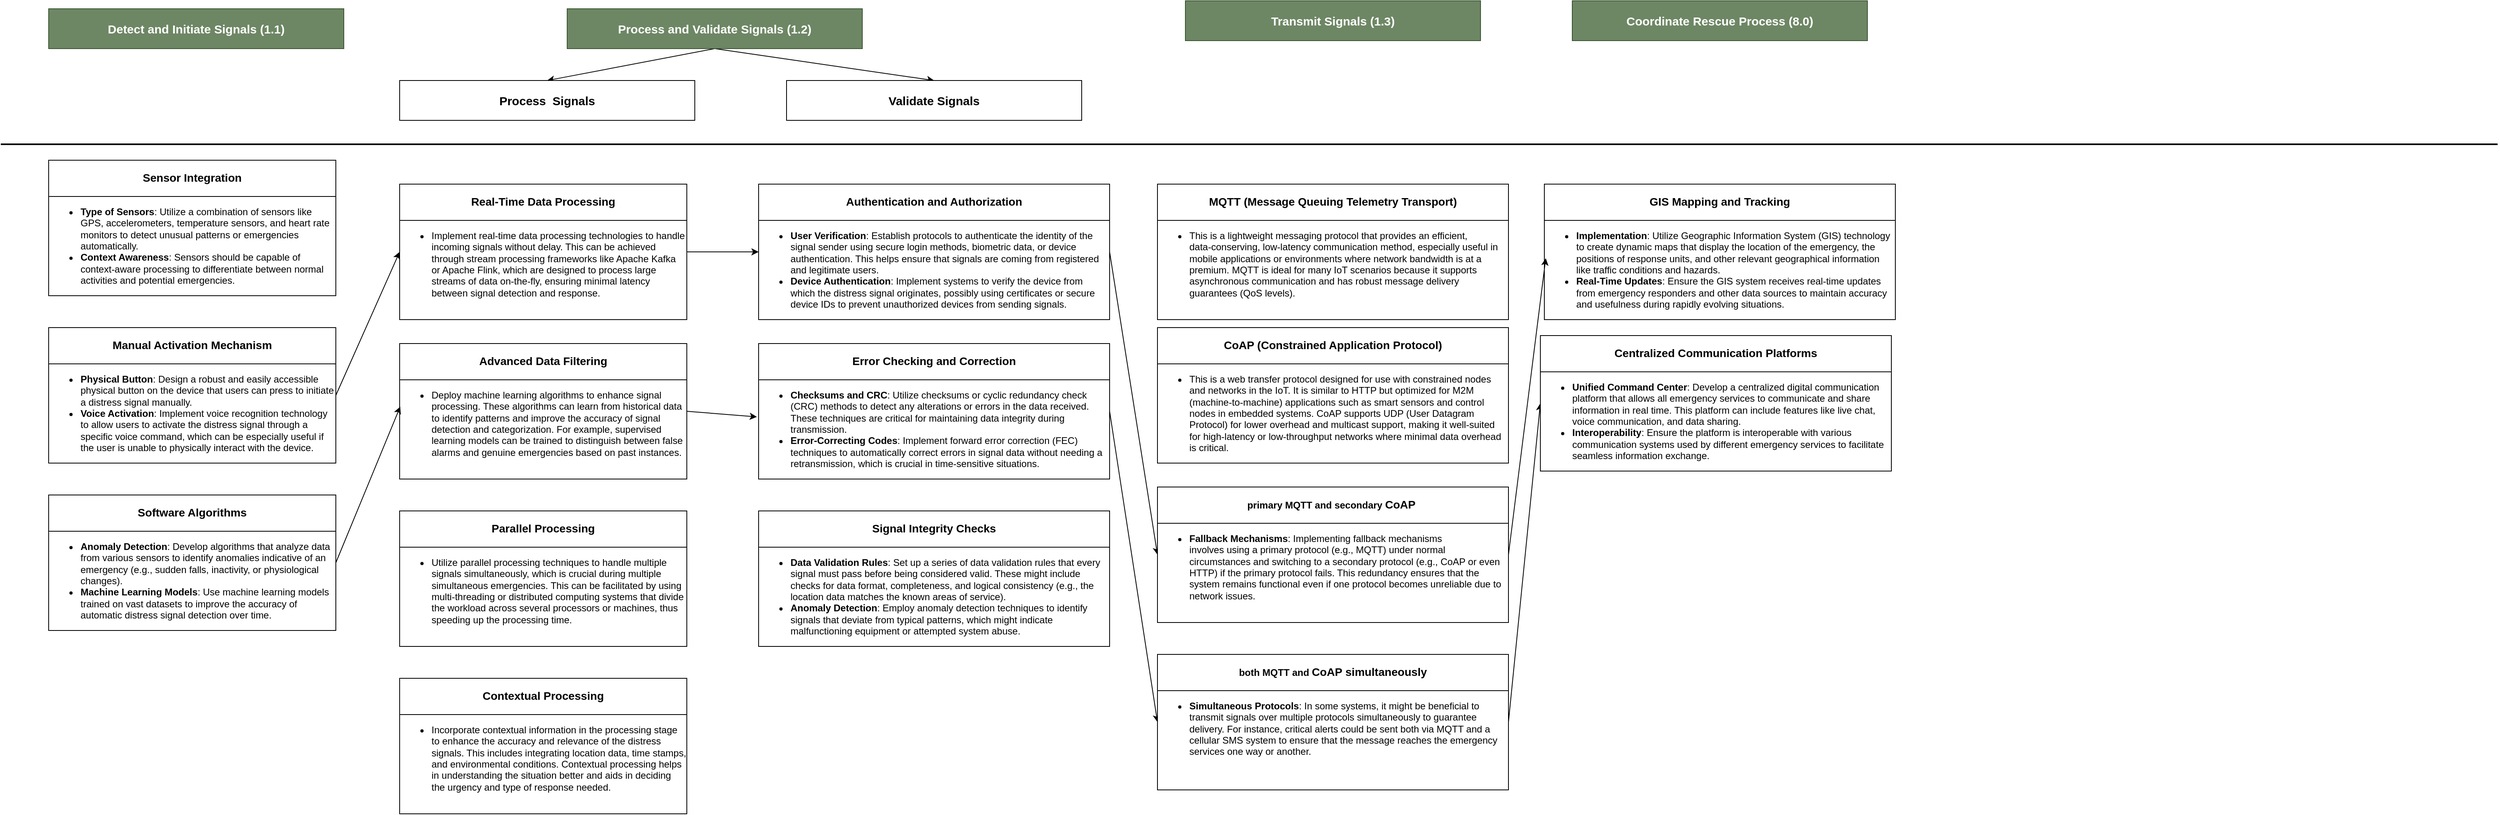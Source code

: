 <mxfile version="24.3.1" type="github">
  <diagram name="Page-1" id="fyQJrKO3HGvpboNa-rPu">
    <mxGraphModel dx="5030" dy="1114" grid="1" gridSize="10" guides="1" tooltips="1" connect="1" arrows="1" fold="1" page="1" pageScale="1" pageWidth="2336" pageHeight="1654" math="0" shadow="0">
      <root>
        <mxCell id="0" />
        <mxCell id="1" parent="0" />
        <mxCell id="Rn9gUrKCNcuoDYYOBClU-2" value="&lt;strong style=&quot;font-size: 15px;&quot;&gt;Detect and Initiate Signals (1.1)&lt;/strong&gt;" style="whiteSpace=wrap;html=1;align=center;fontSize=15;fillColor=#6d8764;fontColor=#ffffff;strokeColor=#3A5431;" vertex="1" parent="1">
          <mxGeometry x="-140" y="100" width="370" height="50" as="geometry" />
        </mxCell>
        <mxCell id="Rn9gUrKCNcuoDYYOBClU-6" value="" style="endArrow=none;html=1;rounded=0;strokeWidth=2;" edge="1" parent="1">
          <mxGeometry relative="1" as="geometry">
            <mxPoint x="-200" y="270" as="sourcePoint" />
            <mxPoint x="2930" y="270" as="targetPoint" />
          </mxGeometry>
        </mxCell>
        <mxCell id="Rn9gUrKCNcuoDYYOBClU-21" value="&lt;h3 style=&quot;text-align: center;&quot;&gt;Sensor Integration&lt;/h3&gt;&lt;hr size=&quot;1&quot; style=&quot;border-style:solid;&quot;&gt;&lt;ul&gt;&lt;li&gt;&lt;strong&gt;&lt;strong style=&quot;background-color: initial;&quot;&gt;Type of Sensors&lt;/strong&gt;&lt;span style=&quot;background-color: initial; font-weight: normal;&quot;&gt;: Utilize a combination of sensors like GPS, accelerometers, temperature sensors, and heart rate monitors to detect unusual patterns or emergencies automatically.&lt;/span&gt;&lt;br&gt;&lt;/strong&gt;&lt;/li&gt;&lt;li&gt;&lt;strong&gt;Context Awareness&lt;/strong&gt;: Sensors should be capable of context-aware processing to differentiate between normal activities and potential emergencies.&lt;/li&gt;&lt;/ul&gt;" style="verticalAlign=top;align=left;overflow=fill;html=1;whiteSpace=wrap;" vertex="1" parent="1">
          <mxGeometry x="-140" y="290" width="360" height="170" as="geometry" />
        </mxCell>
        <mxCell id="Rn9gUrKCNcuoDYYOBClU-48" style="edgeStyle=none;rounded=0;orthogonalLoop=1;jettySize=auto;html=1;exitX=1;exitY=0.5;exitDx=0;exitDy=0;entryX=0;entryY=0.5;entryDx=0;entryDy=0;" edge="1" parent="1" source="Rn9gUrKCNcuoDYYOBClU-22" target="Rn9gUrKCNcuoDYYOBClU-28">
          <mxGeometry relative="1" as="geometry">
            <mxPoint x="300" y="660" as="targetPoint" />
          </mxGeometry>
        </mxCell>
        <mxCell id="Rn9gUrKCNcuoDYYOBClU-22" value="&lt;h3 style=&quot;text-align: center;&quot;&gt;Manual Activation Mechanism&lt;/h3&gt;&lt;hr size=&quot;1&quot; style=&quot;border-style:solid;&quot;&gt;&lt;ul&gt;&lt;li&gt;&lt;strong&gt;Physical Button&lt;/strong&gt;: Design a robust and easily accessible physical button on the device that users can press to initiate a distress signal manually.&lt;/li&gt;&lt;li&gt;&lt;strong&gt;Voice Activation&lt;/strong&gt;: Implement voice recognition technology to allow users to activate the distress signal through a specific voice command, which can be especially useful if the user is unable to physically interact with the device.&lt;/li&gt;&lt;/ul&gt;" style="verticalAlign=top;align=left;overflow=fill;html=1;whiteSpace=wrap;" vertex="1" parent="1">
          <mxGeometry x="-140" y="500" width="360" height="170" as="geometry" />
        </mxCell>
        <mxCell id="Rn9gUrKCNcuoDYYOBClU-24" value="&lt;h3 style=&quot;text-align: center;&quot;&gt;Software Algorithms&lt;/h3&gt;&lt;hr size=&quot;1&quot; style=&quot;border-style:solid;&quot;&gt;&lt;ul&gt;&lt;li&gt;&lt;strong&gt;Anomaly Detection&lt;/strong&gt;: Develop algorithms that analyze data from various sensors to identify anomalies indicative of an emergency (e.g., sudden falls, inactivity, or physiological changes).&lt;/li&gt;&lt;li&gt;&lt;strong&gt;Machine Learning Models&lt;/strong&gt;: Use machine learning models trained on vast datasets to improve the accuracy of automatic distress signal detection over time.&lt;/li&gt;&lt;/ul&gt;" style="verticalAlign=top;align=left;overflow=fill;html=1;whiteSpace=wrap;" vertex="1" parent="1">
          <mxGeometry x="-140" y="710" width="360" height="170" as="geometry" />
        </mxCell>
        <mxCell id="Rn9gUrKCNcuoDYYOBClU-44" style="edgeStyle=none;rounded=0;orthogonalLoop=1;jettySize=auto;html=1;exitX=0.5;exitY=1;exitDx=0;exitDy=0;entryX=0.5;entryY=0;entryDx=0;entryDy=0;" edge="1" parent="1" source="Rn9gUrKCNcuoDYYOBClU-25" target="Rn9gUrKCNcuoDYYOBClU-43">
          <mxGeometry relative="1" as="geometry" />
        </mxCell>
        <mxCell id="Rn9gUrKCNcuoDYYOBClU-45" style="edgeStyle=none;rounded=0;orthogonalLoop=1;jettySize=auto;html=1;exitX=0.5;exitY=1;exitDx=0;exitDy=0;entryX=0.5;entryY=0;entryDx=0;entryDy=0;" edge="1" parent="1" source="Rn9gUrKCNcuoDYYOBClU-25" target="Rn9gUrKCNcuoDYYOBClU-42">
          <mxGeometry relative="1" as="geometry" />
        </mxCell>
        <mxCell id="Rn9gUrKCNcuoDYYOBClU-25" value="&lt;strong style=&quot;font-size: 15px;&quot;&gt;Process and Validate Signals (1.2)&lt;/strong&gt;" style="whiteSpace=wrap;html=1;align=center;fontSize=15;fillColor=#6d8764;fontColor=#ffffff;strokeColor=#3A5431;" vertex="1" parent="1">
          <mxGeometry x="510" y="100" width="370" height="50" as="geometry" />
        </mxCell>
        <mxCell id="Rn9gUrKCNcuoDYYOBClU-26" value="&lt;strong style=&quot;font-size: 15px;&quot;&gt;Transmit Signals (1.3)&lt;/strong&gt;" style="whiteSpace=wrap;html=1;align=center;fontSize=15;fillColor=#6d8764;fontColor=#ffffff;strokeColor=#3A5431;" vertex="1" parent="1">
          <mxGeometry x="1285" y="90" width="370" height="50" as="geometry" />
        </mxCell>
        <mxCell id="Rn9gUrKCNcuoDYYOBClU-27" value="&lt;strong style=&quot;font-size: 15px;&quot;&gt;Coordinate Rescue Process (8.0)&lt;/strong&gt;" style="whiteSpace=wrap;html=1;align=center;fontSize=15;fillColor=#6d8764;fontColor=#ffffff;strokeColor=#3A5431;" vertex="1" parent="1">
          <mxGeometry x="1770" y="90" width="370" height="50" as="geometry" />
        </mxCell>
        <mxCell id="Rn9gUrKCNcuoDYYOBClU-51" style="edgeStyle=none;rounded=0;orthogonalLoop=1;jettySize=auto;html=1;exitX=1;exitY=0.5;exitDx=0;exitDy=0;entryX=0;entryY=0.5;entryDx=0;entryDy=0;" edge="1" parent="1" source="Rn9gUrKCNcuoDYYOBClU-28" target="Rn9gUrKCNcuoDYYOBClU-32">
          <mxGeometry relative="1" as="geometry" />
        </mxCell>
        <mxCell id="Rn9gUrKCNcuoDYYOBClU-28" value="&lt;h3 style=&quot;text-align: center;&quot;&gt;&lt;strong&gt;Real-Time Data Processing&lt;/strong&gt;&lt;/h3&gt;&lt;hr size=&quot;1&quot; style=&quot;border-style:solid;&quot;&gt;&lt;ul&gt;&lt;li&gt;Implement real-time data processing technologies to handle incoming signals without delay. This can be achieved through stream processing frameworks like Apache Kafka or Apache Flink, which are designed to process large streams of data on-the-fly, ensuring minimal latency between signal detection and response.&lt;br&gt;&lt;/li&gt;&lt;/ul&gt;" style="verticalAlign=top;align=left;overflow=fill;html=1;whiteSpace=wrap;" vertex="1" parent="1">
          <mxGeometry x="300" y="320" width="360" height="170" as="geometry" />
        </mxCell>
        <mxCell id="Rn9gUrKCNcuoDYYOBClU-29" value="&lt;h3 style=&quot;text-align: center;&quot;&gt;&lt;strong&gt;Advanced Data Filtering&lt;/strong&gt;&lt;/h3&gt;&lt;hr size=&quot;1&quot; style=&quot;border-style:solid;&quot;&gt;&lt;ul&gt;&lt;li&gt;Deploy machine learning algorithms to enhance signal processing. These algorithms can learn from historical data to identify patterns and improve the accuracy of signal detection and categorization. For example, supervised learning models can be trained to distinguish between false alarms and genuine emergencies based on past instances.&lt;br&gt;&lt;/li&gt;&lt;/ul&gt;" style="verticalAlign=top;align=left;overflow=fill;html=1;whiteSpace=wrap;" vertex="1" parent="1">
          <mxGeometry x="300" y="520" width="360" height="170" as="geometry" />
        </mxCell>
        <mxCell id="Rn9gUrKCNcuoDYYOBClU-30" value="&lt;h3 style=&quot;text-align: center;&quot;&gt;&lt;strong&gt;Parallel Processing&lt;/strong&gt;&lt;/h3&gt;&lt;hr size=&quot;1&quot; style=&quot;border-style:solid;&quot;&gt;&lt;ul&gt;&lt;li&gt;Utilize parallel processing techniques to handle multiple signals simultaneously, which is crucial during multiple simultaneous emergencies. This can be facilitated by using multi-threading or distributed computing systems that divide the workload across several processors or machines, thus speeding up the processing time.&lt;br&gt;&lt;/li&gt;&lt;/ul&gt;" style="verticalAlign=top;align=left;overflow=fill;html=1;whiteSpace=wrap;" vertex="1" parent="1">
          <mxGeometry x="300" y="730" width="360" height="170" as="geometry" />
        </mxCell>
        <mxCell id="Rn9gUrKCNcuoDYYOBClU-31" value="&lt;h3 style=&quot;text-align: center;&quot;&gt;&lt;strong&gt;Contextual Processing&lt;/strong&gt;&lt;/h3&gt;&lt;hr size=&quot;1&quot; style=&quot;border-style:solid;&quot;&gt;&lt;ul&gt;&lt;li&gt;Incorporate contextual information in the processing stage to enhance the accuracy and relevance of the distress signals. This includes integrating location data, time stamps, and environmental conditions. Contextual processing helps in understanding the situation better and aids in deciding the urgency and type of response needed.&lt;br&gt;&lt;/li&gt;&lt;/ul&gt;" style="verticalAlign=top;align=left;overflow=fill;html=1;whiteSpace=wrap;" vertex="1" parent="1">
          <mxGeometry x="300" y="940" width="360" height="170" as="geometry" />
        </mxCell>
        <mxCell id="Rn9gUrKCNcuoDYYOBClU-53" style="edgeStyle=none;rounded=0;orthogonalLoop=1;jettySize=auto;html=1;exitX=1;exitY=0.5;exitDx=0;exitDy=0;entryX=0;entryY=0.5;entryDx=0;entryDy=0;" edge="1" parent="1" source="Rn9gUrKCNcuoDYYOBClU-32" target="Rn9gUrKCNcuoDYYOBClU-40">
          <mxGeometry relative="1" as="geometry" />
        </mxCell>
        <mxCell id="Rn9gUrKCNcuoDYYOBClU-32" value="&lt;h3 style=&quot;text-align: center;&quot;&gt;&lt;strong&gt;Authentication and Authorization&lt;/strong&gt;&lt;/h3&gt;&lt;hr size=&quot;1&quot; style=&quot;border-style:solid;&quot;&gt;&lt;ul&gt;&lt;li&gt;&lt;strong&gt;User Verification&lt;/strong&gt;: Establish protocols to authenticate the identity of the signal sender using secure login methods, biometric data, or device authentication. This helps ensure that signals are coming from registered and legitimate users.&lt;/li&gt;&lt;li&gt;&lt;strong&gt;Device Authentication&lt;/strong&gt;: Implement systems to verify the device from which the distress signal originates, possibly using certificates or secure device IDs to prevent unauthorized devices from sending signals.&lt;/li&gt;&lt;/ul&gt;" style="verticalAlign=top;align=left;overflow=fill;html=1;whiteSpace=wrap;" vertex="1" parent="1">
          <mxGeometry x="750" y="320" width="440" height="170" as="geometry" />
        </mxCell>
        <mxCell id="Rn9gUrKCNcuoDYYOBClU-52" style="edgeStyle=none;rounded=0;orthogonalLoop=1;jettySize=auto;html=1;exitX=1;exitY=0.5;exitDx=0;exitDy=0;entryX=0;entryY=0.5;entryDx=0;entryDy=0;" edge="1" parent="1" source="Rn9gUrKCNcuoDYYOBClU-33" target="Rn9gUrKCNcuoDYYOBClU-41">
          <mxGeometry relative="1" as="geometry" />
        </mxCell>
        <mxCell id="Rn9gUrKCNcuoDYYOBClU-33" value="&lt;h3 style=&quot;text-align: center;&quot;&gt;&lt;strong&gt;Error Checking and Correction&lt;/strong&gt;&lt;/h3&gt;&lt;hr size=&quot;1&quot; style=&quot;border-style:solid;&quot;&gt;&lt;ul&gt;&lt;li&gt;&lt;strong&gt;Checksums and CRC&lt;/strong&gt;: Utilize checksums or cyclic redundancy check (CRC) methods to detect any alterations or errors in the data received. These techniques are critical for maintaining data integrity during transmission.&lt;/li&gt;&lt;li&gt;&lt;strong&gt;Error-Correcting Codes&lt;/strong&gt;: Implement forward error correction (FEC) techniques to automatically correct errors in signal data without needing a retransmission, which is crucial in time-sensitive situations.&lt;/li&gt;&lt;/ul&gt;" style="verticalAlign=top;align=left;overflow=fill;html=1;whiteSpace=wrap;" vertex="1" parent="1">
          <mxGeometry x="750" y="520" width="440" height="170" as="geometry" />
        </mxCell>
        <mxCell id="Rn9gUrKCNcuoDYYOBClU-34" value="&lt;h3 style=&quot;text-align: center;&quot;&gt;&lt;strong&gt;Signal Integrity Checks&lt;/strong&gt;&lt;/h3&gt;&lt;hr size=&quot;1&quot; style=&quot;border-style:solid;&quot;&gt;&lt;ul&gt;&lt;li&gt;&lt;strong&gt;Data Validation Rules&lt;/strong&gt;: Set up a series of data validation rules that every signal must pass before being considered valid. These might include checks for data format, completeness, and logical consistency (e.g., the location data matches the known areas of service).&lt;/li&gt;&lt;li&gt;&lt;strong&gt;Anomaly Detection&lt;/strong&gt;: Employ anomaly detection techniques to identify signals that deviate from typical patterns, which might indicate malfunctioning equipment or attempted system abuse.&lt;/li&gt;&lt;/ul&gt;" style="verticalAlign=top;align=left;overflow=fill;html=1;whiteSpace=wrap;" vertex="1" parent="1">
          <mxGeometry x="750" y="730" width="440" height="170" as="geometry" />
        </mxCell>
        <mxCell id="Rn9gUrKCNcuoDYYOBClU-35" value="&lt;h3 style=&quot;text-align: center;&quot;&gt;&lt;strong&gt;MQTT (Message Queuing Telemetry Transport)&lt;/strong&gt;&lt;br&gt;&lt;/h3&gt;&lt;hr size=&quot;1&quot; style=&quot;border-style:solid;&quot;&gt;&lt;ul&gt;&lt;li&gt;This is a lightweight messaging protocol that provides an efficient, &lt;br&gt;data-conserving, low-latency communication method, especially useful in &lt;br&gt;mobile applications or environments where network bandwidth is at a &lt;br&gt;premium. MQTT is ideal for many IoT scenarios because it supports &lt;br&gt;asynchronous communication and has robust message delivery guarantees (QoS levels).&lt;br&gt;&lt;/li&gt;&lt;/ul&gt;" style="verticalAlign=top;align=left;overflow=fill;html=1;whiteSpace=wrap;" vertex="1" parent="1">
          <mxGeometry x="1250" y="320" width="440" height="170" as="geometry" />
        </mxCell>
        <mxCell id="Rn9gUrKCNcuoDYYOBClU-36" value="&lt;h3 style=&quot;text-align: center;&quot;&gt;&lt;strong&gt;CoAP (Constrained Application Protocol)&lt;/strong&gt;&lt;br&gt;&lt;/h3&gt;&lt;hr size=&quot;1&quot; style=&quot;border-style:solid;&quot;&gt;&lt;ul&gt;&lt;li&gt;This is a web transfer protocol designed for use with constrained nodes &lt;br&gt;and networks in the IoT. It is similar to HTTP but optimized for M2M &lt;br&gt;(machine-to-machine) applications such as smart sensors and control &lt;br&gt;nodes in embedded systems. CoAP supports UDP (User Datagram Protocol) for lower overhead and multicast support, making it well-suited for high-latency or low-throughput networks where minimal data overhead is critical.&lt;br&gt;&lt;/li&gt;&lt;/ul&gt;" style="verticalAlign=top;align=left;overflow=fill;html=1;whiteSpace=wrap;" vertex="1" parent="1">
          <mxGeometry x="1250" y="500" width="440" height="170" as="geometry" />
        </mxCell>
        <mxCell id="Rn9gUrKCNcuoDYYOBClU-40" value="&lt;h3 style=&quot;text-align: center;&quot;&gt;&lt;strong style=&quot;background-color: initial; font-size: 12px;&quot;&gt;primary MQTT and secondary&amp;nbsp;&lt;/strong&gt;&lt;strong&gt;CoAP&amp;nbsp;&lt;/strong&gt;&lt;br&gt;&lt;/h3&gt;&lt;hr size=&quot;1&quot; style=&quot;border-style:solid;&quot;&gt;&lt;ul&gt;&lt;li&gt;&lt;strong&gt;Fallback Mechanisms&lt;/strong&gt;: Implementing fallback mechanisms &lt;br/&gt;involves using a primary protocol (e.g., MQTT) under normal &lt;br/&gt;circumstances and switching to a secondary protocol (e.g., CoAP or even &lt;br/&gt;HTTP) if the primary protocol fails. This redundancy ensures that the &lt;br/&gt;system remains functional even if one protocol becomes unreliable due to&lt;br/&gt; network issues.&lt;br&gt;&lt;/li&gt;&lt;/ul&gt;" style="verticalAlign=top;align=left;overflow=fill;html=1;whiteSpace=wrap;" vertex="1" parent="1">
          <mxGeometry x="1250" y="700" width="440" height="170" as="geometry" />
        </mxCell>
        <mxCell id="Rn9gUrKCNcuoDYYOBClU-55" style="edgeStyle=none;rounded=0;orthogonalLoop=1;jettySize=auto;html=1;exitX=1;exitY=0.5;exitDx=0;exitDy=0;entryX=0;entryY=0.5;entryDx=0;entryDy=0;" edge="1" parent="1" source="Rn9gUrKCNcuoDYYOBClU-41" target="Rn9gUrKCNcuoDYYOBClU-47">
          <mxGeometry relative="1" as="geometry" />
        </mxCell>
        <mxCell id="Rn9gUrKCNcuoDYYOBClU-41" value="&lt;h3 style=&quot;text-align: center;&quot;&gt;&lt;strong style=&quot;background-color: initial; font-size: 12px;&quot;&gt;both MQTT and &lt;/strong&gt;&lt;strong&gt;CoAP&amp;nbsp;&lt;/strong&gt;simultaneously&lt;br&gt;&lt;/h3&gt;&lt;hr size=&quot;1&quot; style=&quot;border-style:solid;&quot;&gt;&lt;ul&gt;&lt;li&gt;&lt;strong&gt;Simultaneous Protocols&lt;/strong&gt;: In some systems, it might be beneficial to transmit signals over multiple protocols simultaneously to guarantee delivery. For instance, critical alerts could be sent both via MQTT and a cellular SMS system to ensure that the message reaches the emergency services one way or another.&lt;br&gt;&lt;/li&gt;&lt;/ul&gt;" style="verticalAlign=top;align=left;overflow=fill;html=1;whiteSpace=wrap;" vertex="1" parent="1">
          <mxGeometry x="1250" y="910" width="440" height="170" as="geometry" />
        </mxCell>
        <mxCell id="Rn9gUrKCNcuoDYYOBClU-42" value="&lt;strong style=&quot;font-size: 15px;&quot;&gt;Validate Signals&lt;/strong&gt;" style="whiteSpace=wrap;html=1;align=center;fontSize=15;" vertex="1" parent="1">
          <mxGeometry x="785" y="190" width="370" height="50" as="geometry" />
        </mxCell>
        <mxCell id="Rn9gUrKCNcuoDYYOBClU-43" value="&lt;strong style=&quot;font-size: 15px;&quot;&gt;Process&amp;nbsp; Signals&lt;/strong&gt;" style="whiteSpace=wrap;html=1;align=center;fontSize=15;" vertex="1" parent="1">
          <mxGeometry x="300" y="190" width="370" height="50" as="geometry" />
        </mxCell>
        <mxCell id="Rn9gUrKCNcuoDYYOBClU-46" value="&lt;h3 style=&quot;text-align: center;&quot;&gt;&lt;strong&gt;GIS Mapping and Tracking&lt;/strong&gt;&lt;/h3&gt;&lt;hr size=&quot;1&quot; style=&quot;border-style:solid;&quot;&gt;&lt;ul&gt;&lt;li&gt;&lt;strong&gt;Implementation&lt;/strong&gt;: Utilize Geographic Information System (GIS) technology to create dynamic maps that display the location of the emergency, the positions of response units, and other relevant geographical information like traffic conditions and hazards.&lt;/li&gt;&lt;li&gt;&lt;strong&gt;Real-Time Updates&lt;/strong&gt;: Ensure the GIS system receives real-time updates from emergency responders and other data sources to maintain accuracy and usefulness during rapidly evolving situations.&lt;/li&gt;&lt;/ul&gt;" style="verticalAlign=top;align=left;overflow=fill;html=1;whiteSpace=wrap;" vertex="1" parent="1">
          <mxGeometry x="1735" y="320" width="440" height="170" as="geometry" />
        </mxCell>
        <mxCell id="Rn9gUrKCNcuoDYYOBClU-47" value="&lt;h3 style=&quot;text-align: center;&quot;&gt;&lt;strong&gt;Centralized Communication Platforms&lt;/strong&gt;&lt;/h3&gt;&lt;hr size=&quot;1&quot; style=&quot;border-style:solid;&quot;&gt;&lt;ul&gt;&lt;li&gt;&lt;strong&gt;Unified Command Center&lt;/strong&gt;: Develop a centralized digital communication platform that allows all emergency services to communicate and share information in real time. This platform can include features like live chat, voice communication, and data sharing.&lt;/li&gt;&lt;li&gt;&lt;strong&gt;Interoperability&lt;/strong&gt;: Ensure the platform is interoperable with various communication systems used by different emergency services to facilitate seamless information exchange.&lt;/li&gt;&lt;/ul&gt;" style="verticalAlign=top;align=left;overflow=fill;html=1;whiteSpace=wrap;" vertex="1" parent="1">
          <mxGeometry x="1730" y="510" width="440" height="170" as="geometry" />
        </mxCell>
        <mxCell id="Rn9gUrKCNcuoDYYOBClU-49" style="edgeStyle=none;rounded=0;orthogonalLoop=1;jettySize=auto;html=1;exitX=1;exitY=0.5;exitDx=0;exitDy=0;entryX=0.002;entryY=0.466;entryDx=0;entryDy=0;entryPerimeter=0;" edge="1" parent="1" source="Rn9gUrKCNcuoDYYOBClU-24" target="Rn9gUrKCNcuoDYYOBClU-29">
          <mxGeometry relative="1" as="geometry" />
        </mxCell>
        <mxCell id="Rn9gUrKCNcuoDYYOBClU-50" style="edgeStyle=none;rounded=0;orthogonalLoop=1;jettySize=auto;html=1;exitX=1;exitY=0.5;exitDx=0;exitDy=0;entryX=-0.005;entryY=0.541;entryDx=0;entryDy=0;entryPerimeter=0;" edge="1" parent="1" source="Rn9gUrKCNcuoDYYOBClU-29" target="Rn9gUrKCNcuoDYYOBClU-33">
          <mxGeometry relative="1" as="geometry" />
        </mxCell>
        <mxCell id="Rn9gUrKCNcuoDYYOBClU-54" style="edgeStyle=none;rounded=0;orthogonalLoop=1;jettySize=auto;html=1;exitX=1;exitY=0.5;exitDx=0;exitDy=0;entryX=0.004;entryY=0.547;entryDx=0;entryDy=0;entryPerimeter=0;" edge="1" parent="1" source="Rn9gUrKCNcuoDYYOBClU-40" target="Rn9gUrKCNcuoDYYOBClU-46">
          <mxGeometry relative="1" as="geometry" />
        </mxCell>
      </root>
    </mxGraphModel>
  </diagram>
</mxfile>
